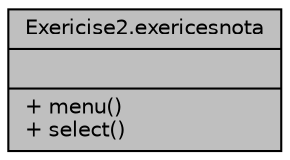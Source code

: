 digraph "Exericise2.exericesnota"
{
 // LATEX_PDF_SIZE
  edge [fontname="Helvetica",fontsize="10",labelfontname="Helvetica",labelfontsize="10"];
  node [fontname="Helvetica",fontsize="10",shape=record];
  Node1 [label="{Exericise2.exericesnota\n||+ menu()\l+ select()\l}",height=0.2,width=0.4,color="black", fillcolor="grey75", style="filled", fontcolor="black",tooltip=" "];
}
